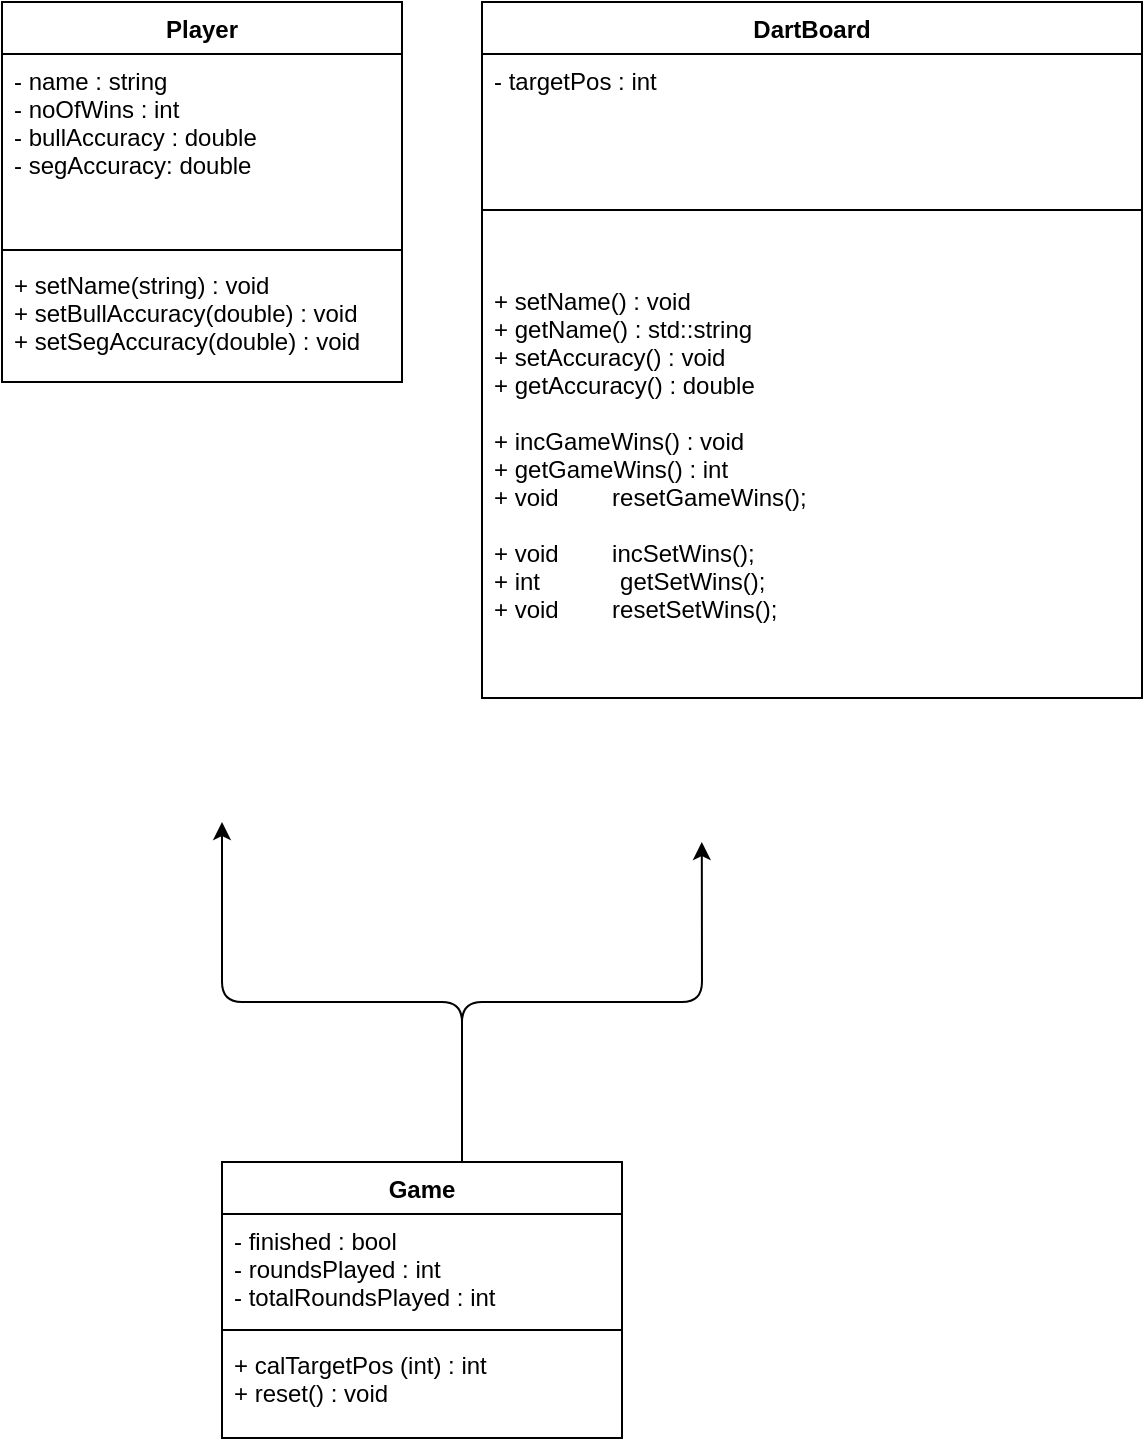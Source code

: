 <mxfile version="13.0.6" type="github">
  <diagram id="KvIgnxkLXuehH7X5kyKA" name="Page-1">
    <mxGraphModel dx="539" dy="779" grid="1" gridSize="10" guides="1" tooltips="1" connect="1" arrows="1" fold="1" page="1" pageScale="1" pageWidth="1169" pageHeight="826" math="0" shadow="0">
      <root>
        <mxCell id="0" />
        <mxCell id="1" parent="0" />
        <mxCell id="xvUeXTyLHobFcFk8aWzV-1" value="Player" style="swimlane;fontStyle=1;align=center;verticalAlign=top;childLayout=stackLayout;horizontal=1;startSize=26;horizontalStack=0;resizeParent=1;resizeParentMax=0;resizeLast=0;collapsible=1;marginBottom=0;" parent="1" vertex="1">
          <mxGeometry x="40" y="80" width="200" height="190" as="geometry" />
        </mxCell>
        <mxCell id="xvUeXTyLHobFcFk8aWzV-2" value="- name : string&#xa;- noOfWins : int&#xa;- bullAccuracy : double&#xa;- segAccuracy: double&#xa;&#xa;&#xa;&#xa;" style="text;strokeColor=none;fillColor=none;align=left;verticalAlign=top;spacingLeft=4;spacingRight=4;overflow=hidden;rotatable=0;points=[[0,0.5],[1,0.5]];portConstraint=eastwest;" parent="xvUeXTyLHobFcFk8aWzV-1" vertex="1">
          <mxGeometry y="26" width="200" height="94" as="geometry" />
        </mxCell>
        <mxCell id="xvUeXTyLHobFcFk8aWzV-3" value="" style="line;strokeWidth=1;fillColor=none;align=left;verticalAlign=middle;spacingTop=-1;spacingLeft=3;spacingRight=3;rotatable=0;labelPosition=right;points=[];portConstraint=eastwest;" parent="xvUeXTyLHobFcFk8aWzV-1" vertex="1">
          <mxGeometry y="120" width="200" height="8" as="geometry" />
        </mxCell>
        <mxCell id="xvUeXTyLHobFcFk8aWzV-4" value="+ setName(string) : void&#xa;+ setBullAccuracy(double) : void&#xa;+ setSegAccuracy(double) : void&#xa;" style="text;strokeColor=none;fillColor=none;align=left;verticalAlign=top;spacingLeft=4;spacingRight=4;overflow=hidden;rotatable=0;points=[[0,0.5],[1,0.5]];portConstraint=eastwest;" parent="xvUeXTyLHobFcFk8aWzV-1" vertex="1">
          <mxGeometry y="128" width="200" height="62" as="geometry" />
        </mxCell>
        <mxCell id="xvUeXTyLHobFcFk8aWzV-9" value="DartBoard" style="swimlane;fontStyle=1;align=center;verticalAlign=top;childLayout=stackLayout;horizontal=1;startSize=26;horizontalStack=0;resizeParent=1;resizeParentMax=0;resizeLast=0;collapsible=1;marginBottom=0;" parent="1" vertex="1">
          <mxGeometry x="280" y="80" width="330" height="348" as="geometry" />
        </mxCell>
        <mxCell id="xvUeXTyLHobFcFk8aWzV-10" value="- targetPos : int&#xa;&#xa;&#xa;&#xa;&#xa;&#xa;&#xa;&#xa;&#xa;" style="text;strokeColor=none;fillColor=none;align=left;verticalAlign=top;spacingLeft=4;spacingRight=4;overflow=hidden;rotatable=0;points=[[0,0.5],[1,0.5]];portConstraint=eastwest;" parent="xvUeXTyLHobFcFk8aWzV-9" vertex="1">
          <mxGeometry y="26" width="330" height="74" as="geometry" />
        </mxCell>
        <mxCell id="xvUeXTyLHobFcFk8aWzV-11" value="" style="line;strokeWidth=1;fillColor=none;align=left;verticalAlign=middle;spacingTop=-1;spacingLeft=3;spacingRight=3;rotatable=0;labelPosition=right;points=[];portConstraint=eastwest;" parent="xvUeXTyLHobFcFk8aWzV-9" vertex="1">
          <mxGeometry y="100" width="330" height="8" as="geometry" />
        </mxCell>
        <mxCell id="xvUeXTyLHobFcFk8aWzV-12" value="    &#xa;&#xa;+ setName() : void&#xa;+ getName() : std::string&#xa;+ setAccuracy() : void&#xa;+ getAccuracy() : double&#xa;&#xa;+ incGameWins() : void&#xa;+ getGameWins() : int&#xa;+ void        resetGameWins();&#xa;&#xa;+ void        incSetWins();&#xa;+ int            getSetWins();&#xa;+ void        resetSetWins();" style="text;strokeColor=none;fillColor=none;align=left;verticalAlign=top;spacingLeft=4;spacingRight=4;overflow=hidden;rotatable=0;points=[[0,0.5],[1,0.5]];portConstraint=eastwest;" parent="xvUeXTyLHobFcFk8aWzV-9" vertex="1">
          <mxGeometry y="108" width="330" height="240" as="geometry" />
        </mxCell>
        <mxCell id="xvUeXTyLHobFcFk8aWzV-13" value="" style="endArrow=classic;html=1;entryX=0.545;entryY=1;entryDx=0;entryDy=0;entryPerimeter=0;exitX=0.6;exitY=0;exitDx=0;exitDy=0;exitPerimeter=0;" parent="1" source="xvUeXTyLHobFcFk8aWzV-5" edge="1">
          <mxGeometry width="50" height="50" relative="1" as="geometry">
            <mxPoint x="270" y="620" as="sourcePoint" />
            <mxPoint x="389.9" y="500" as="targetPoint" />
            <Array as="points">
              <mxPoint x="270" y="580" />
              <mxPoint x="390" y="580" />
            </Array>
          </mxGeometry>
        </mxCell>
        <mxCell id="xvUeXTyLHobFcFk8aWzV-14" value="" style="endArrow=classic;html=1;" parent="1" edge="1">
          <mxGeometry width="50" height="50" relative="1" as="geometry">
            <mxPoint x="270" y="660" as="sourcePoint" />
            <mxPoint x="150" y="490" as="targetPoint" />
            <Array as="points">
              <mxPoint x="270" y="580" />
              <mxPoint x="150" y="580" />
            </Array>
          </mxGeometry>
        </mxCell>
        <mxCell id="xvUeXTyLHobFcFk8aWzV-5" value="Game" style="swimlane;fontStyle=1;align=center;verticalAlign=top;childLayout=stackLayout;horizontal=1;startSize=26;horizontalStack=0;resizeParent=1;resizeParentMax=0;resizeLast=0;collapsible=1;marginBottom=0;" parent="1" vertex="1">
          <mxGeometry x="150" y="660" width="200" height="138" as="geometry" />
        </mxCell>
        <mxCell id="xvUeXTyLHobFcFk8aWzV-6" value="- finished : bool&#xa;- roundsPlayed : int&#xa;- totalRoundsPlayed : int&#xa;&#xa;" style="text;strokeColor=none;fillColor=none;align=left;verticalAlign=top;spacingLeft=4;spacingRight=4;overflow=hidden;rotatable=0;points=[[0,0.5],[1,0.5]];portConstraint=eastwest;" parent="xvUeXTyLHobFcFk8aWzV-5" vertex="1">
          <mxGeometry y="26" width="200" height="54" as="geometry" />
        </mxCell>
        <mxCell id="xvUeXTyLHobFcFk8aWzV-7" value="" style="line;strokeWidth=1;fillColor=none;align=left;verticalAlign=middle;spacingTop=-1;spacingLeft=3;spacingRight=3;rotatable=0;labelPosition=right;points=[];portConstraint=eastwest;" parent="xvUeXTyLHobFcFk8aWzV-5" vertex="1">
          <mxGeometry y="80" width="200" height="8" as="geometry" />
        </mxCell>
        <mxCell id="xvUeXTyLHobFcFk8aWzV-8" value="+ calTargetPos (int) : int&#xa;+ reset() : void&#xa;" style="text;strokeColor=none;fillColor=none;align=left;verticalAlign=top;spacingLeft=4;spacingRight=4;overflow=hidden;rotatable=0;points=[[0,0.5],[1,0.5]];portConstraint=eastwest;" parent="xvUeXTyLHobFcFk8aWzV-5" vertex="1">
          <mxGeometry y="88" width="200" height="50" as="geometry" />
        </mxCell>
      </root>
    </mxGraphModel>
  </diagram>
</mxfile>
